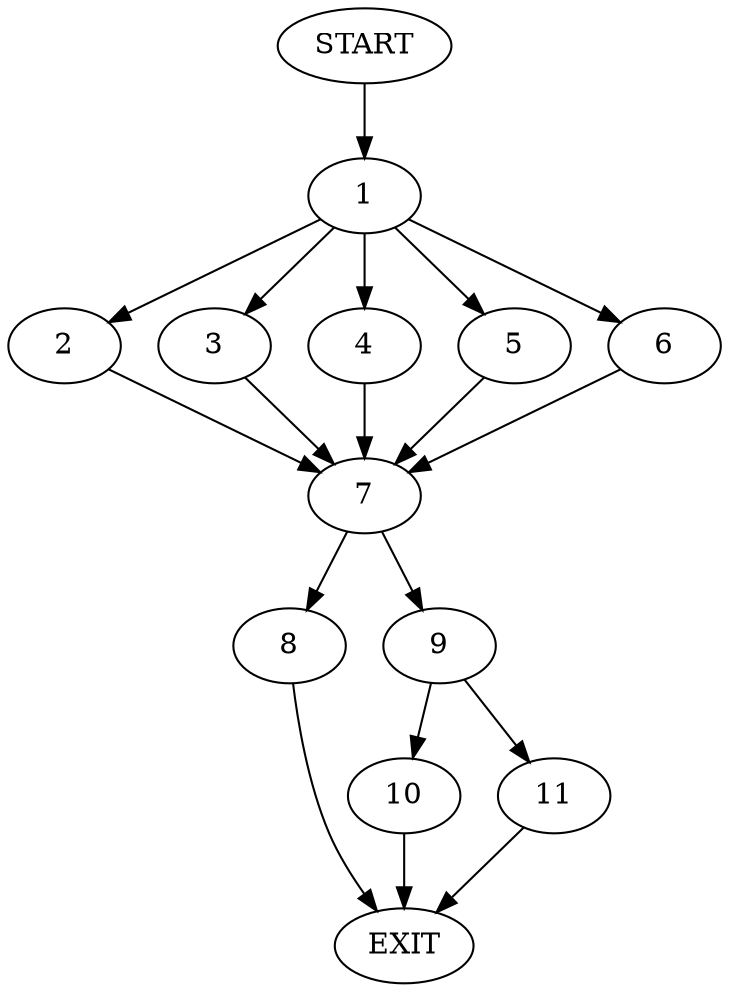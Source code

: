 digraph {
0 [label="START"]
12 [label="EXIT"]
0 -> 1
1 -> 2
1 -> 3
1 -> 4
1 -> 5
1 -> 6
2 -> 7
4 -> 7
6 -> 7
5 -> 7
3 -> 7
7 -> 8
7 -> 9
8 -> 12
9 -> 10
9 -> 11
10 -> 12
11 -> 12
}
